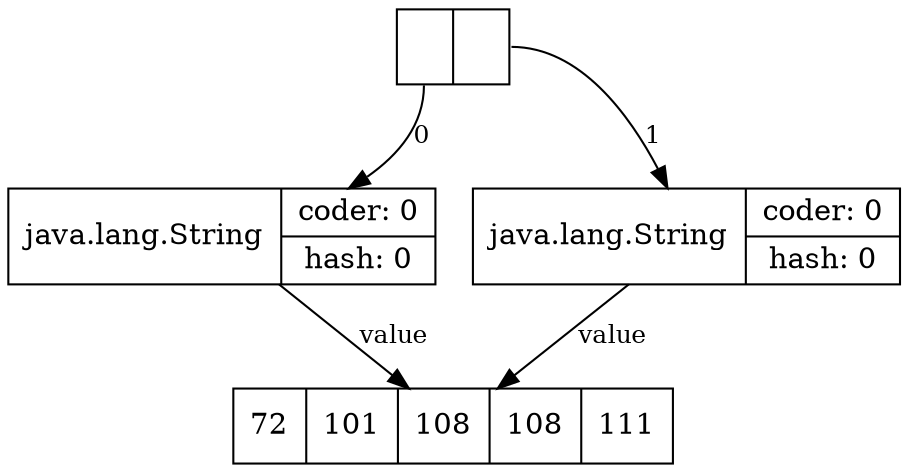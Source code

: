 digraph Java {
n496729294[label="<f0>|<f1>",shape=record];
n496729294:f0 -> n550402284[label="0",fontsize=12];
n550402284[label="java.lang.String|{coder: 0|hash: 0}",shape=record];
n550402284 -> n1089418272[label="value",fontsize=12];
n1089418272[shape=record, label="72|101|108|108|111"];
n496729294:f1 -> n1302227152[label="1",fontsize=12];
n1302227152[label="java.lang.String|{coder: 0|hash: 0}",shape=record];
n1302227152 -> n1089418272[label="value",fontsize=12];
}
